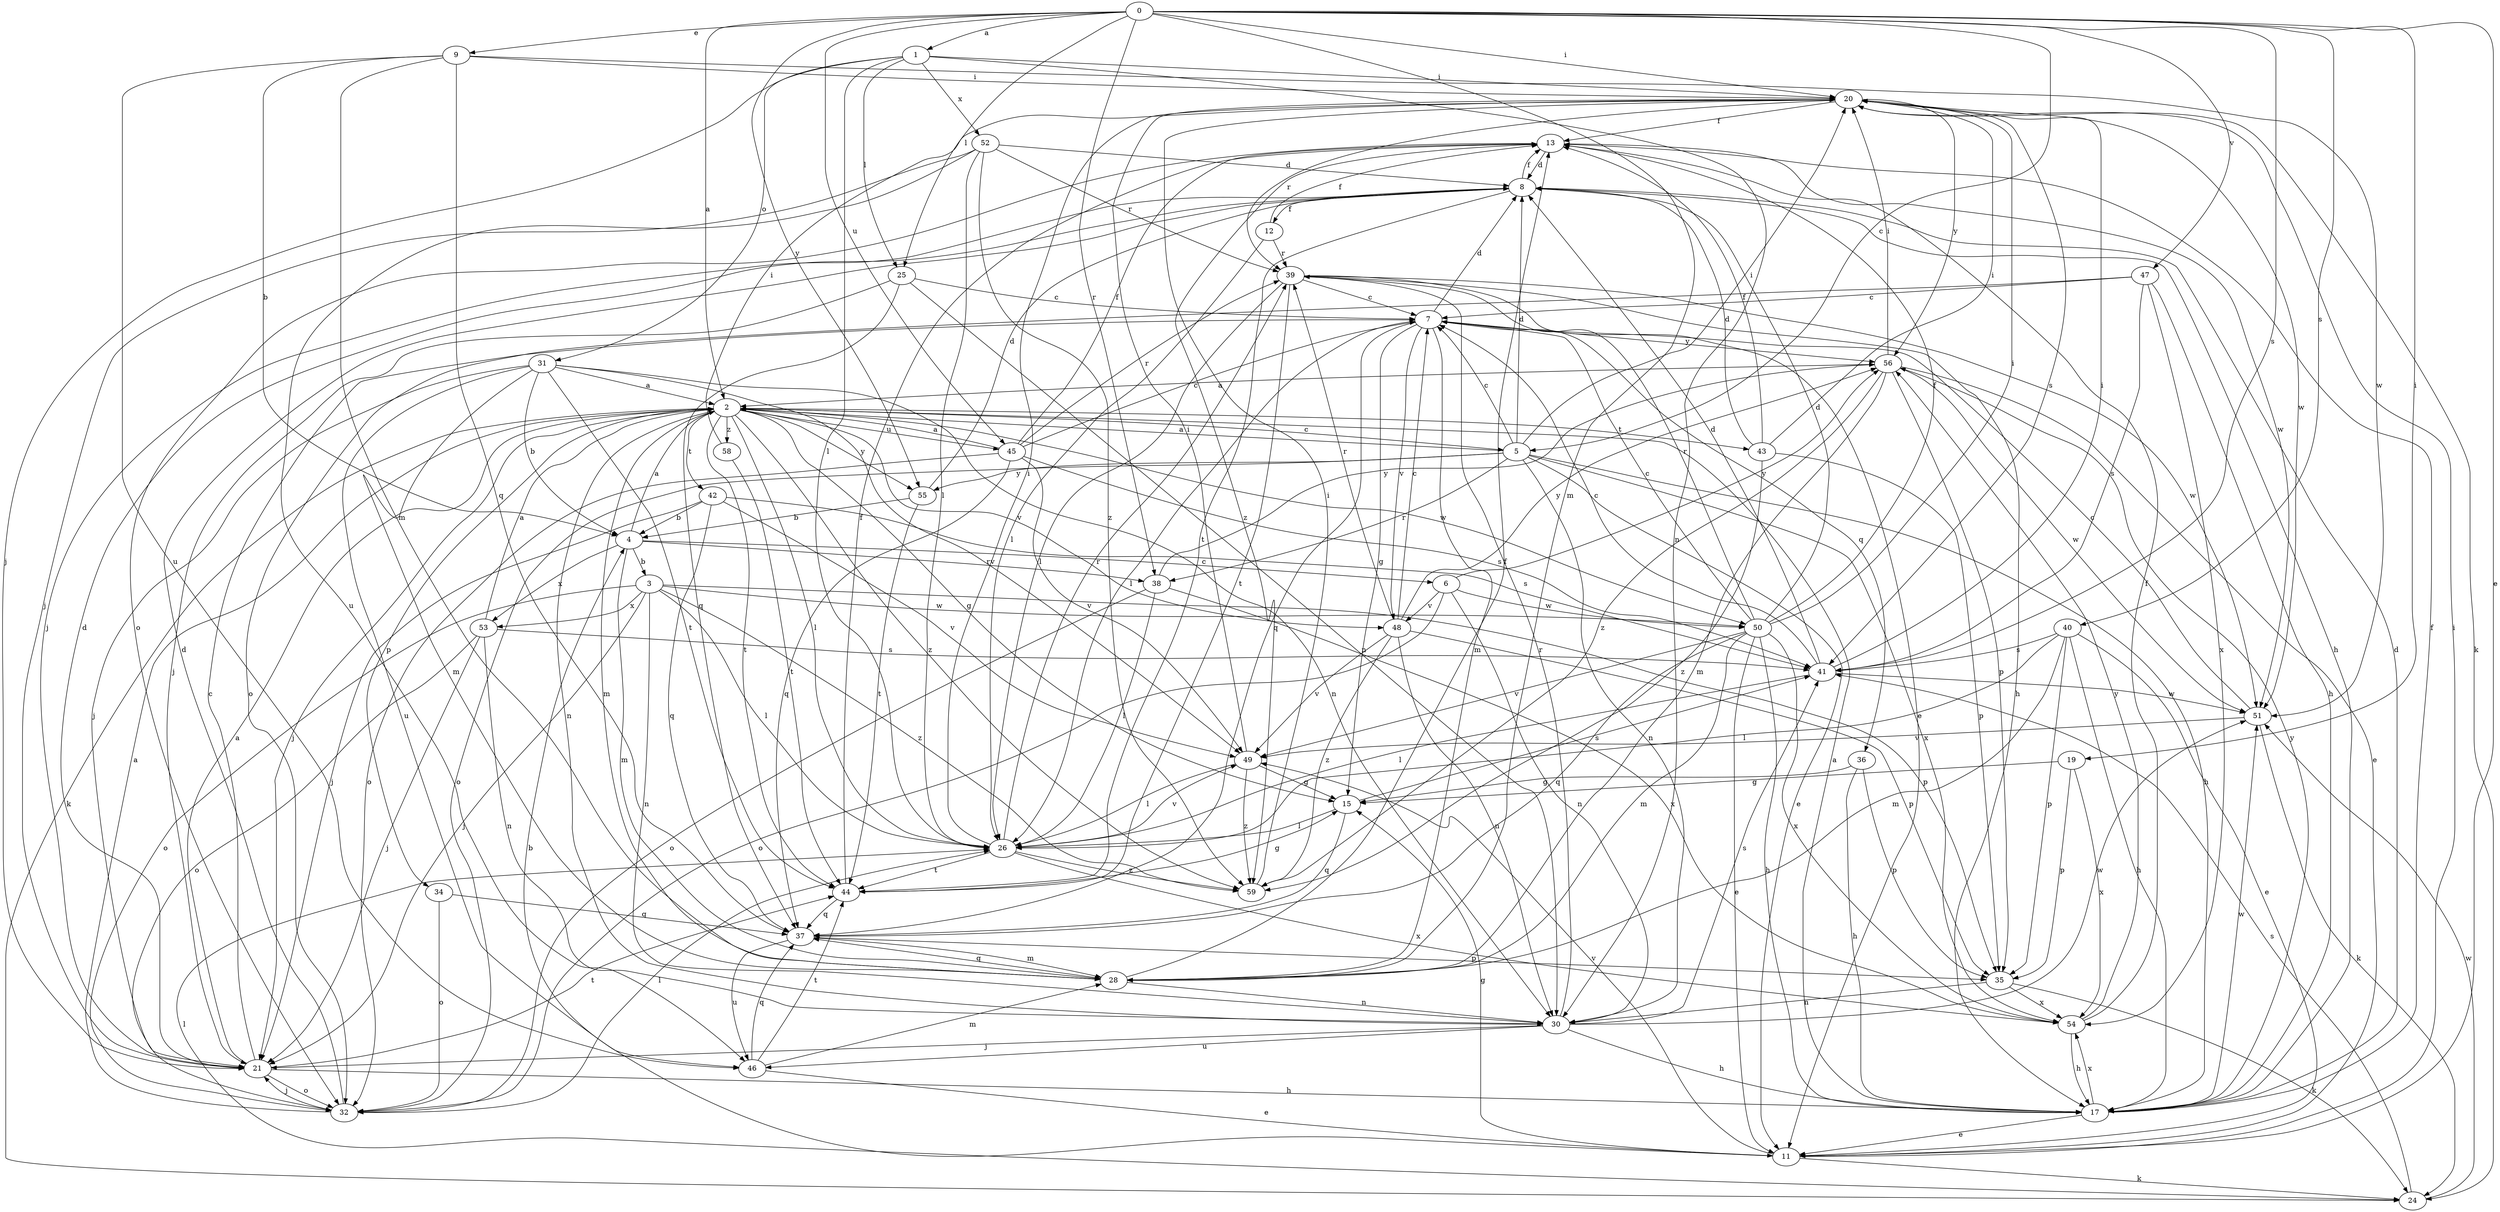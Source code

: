 strict digraph  {
0;
1;
2;
3;
4;
5;
6;
7;
8;
9;
11;
12;
13;
15;
17;
19;
20;
21;
24;
25;
26;
28;
30;
31;
32;
34;
35;
36;
37;
38;
39;
40;
41;
42;
43;
44;
45;
46;
47;
48;
49;
50;
51;
52;
53;
54;
55;
56;
58;
59;
0 -> 1  [label=a];
0 -> 2  [label=a];
0 -> 5  [label=c];
0 -> 9  [label=e];
0 -> 11  [label=e];
0 -> 19  [label=i];
0 -> 20  [label=i];
0 -> 25  [label=l];
0 -> 28  [label=m];
0 -> 38  [label=r];
0 -> 40  [label=s];
0 -> 41  [label=s];
0 -> 45  [label=u];
0 -> 47  [label=v];
0 -> 55  [label=y];
1 -> 20  [label=i];
1 -> 21  [label=j];
1 -> 25  [label=l];
1 -> 26  [label=l];
1 -> 30  [label=n];
1 -> 31  [label=o];
1 -> 52  [label=x];
2 -> 5  [label=c];
2 -> 15  [label=g];
2 -> 21  [label=j];
2 -> 24  [label=k];
2 -> 26  [label=l];
2 -> 28  [label=m];
2 -> 30  [label=n];
2 -> 34  [label=p];
2 -> 42  [label=t];
2 -> 43  [label=t];
2 -> 44  [label=t];
2 -> 45  [label=u];
2 -> 48  [label=v];
2 -> 50  [label=w];
2 -> 55  [label=y];
2 -> 58  [label=z];
2 -> 59  [label=z];
3 -> 21  [label=j];
3 -> 26  [label=l];
3 -> 30  [label=n];
3 -> 32  [label=o];
3 -> 35  [label=p];
3 -> 50  [label=w];
3 -> 53  [label=x];
3 -> 59  [label=z];
4 -> 2  [label=a];
4 -> 3  [label=b];
4 -> 6  [label=c];
4 -> 28  [label=m];
4 -> 38  [label=r];
4 -> 53  [label=x];
5 -> 2  [label=a];
5 -> 7  [label=c];
5 -> 8  [label=d];
5 -> 11  [label=e];
5 -> 17  [label=h];
5 -> 20  [label=i];
5 -> 30  [label=n];
5 -> 32  [label=o];
5 -> 38  [label=r];
5 -> 54  [label=x];
5 -> 55  [label=y];
6 -> 30  [label=n];
6 -> 32  [label=o];
6 -> 48  [label=v];
6 -> 50  [label=w];
6 -> 56  [label=y];
7 -> 8  [label=d];
7 -> 15  [label=g];
7 -> 26  [label=l];
7 -> 28  [label=m];
7 -> 36  [label=q];
7 -> 37  [label=q];
7 -> 48  [label=v];
7 -> 56  [label=y];
8 -> 12  [label=f];
8 -> 13  [label=f];
8 -> 17  [label=h];
8 -> 21  [label=j];
8 -> 44  [label=t];
9 -> 4  [label=b];
9 -> 20  [label=i];
9 -> 28  [label=m];
9 -> 37  [label=q];
9 -> 46  [label=u];
9 -> 51  [label=w];
11 -> 4  [label=b];
11 -> 15  [label=g];
11 -> 20  [label=i];
11 -> 24  [label=k];
11 -> 49  [label=v];
12 -> 13  [label=f];
12 -> 26  [label=l];
12 -> 39  [label=r];
13 -> 8  [label=d];
13 -> 32  [label=o];
13 -> 51  [label=w];
13 -> 59  [label=z];
15 -> 26  [label=l];
15 -> 37  [label=q];
15 -> 41  [label=s];
17 -> 2  [label=a];
17 -> 8  [label=d];
17 -> 11  [label=e];
17 -> 13  [label=f];
17 -> 51  [label=w];
17 -> 54  [label=x];
17 -> 56  [label=y];
19 -> 15  [label=g];
19 -> 35  [label=p];
19 -> 54  [label=x];
20 -> 13  [label=f];
20 -> 24  [label=k];
20 -> 39  [label=r];
20 -> 41  [label=s];
20 -> 51  [label=w];
20 -> 56  [label=y];
21 -> 2  [label=a];
21 -> 7  [label=c];
21 -> 8  [label=d];
21 -> 17  [label=h];
21 -> 32  [label=o];
21 -> 44  [label=t];
24 -> 26  [label=l];
24 -> 41  [label=s];
24 -> 51  [label=w];
25 -> 7  [label=c];
25 -> 21  [label=j];
25 -> 30  [label=n];
25 -> 37  [label=q];
26 -> 20  [label=i];
26 -> 39  [label=r];
26 -> 44  [label=t];
26 -> 49  [label=v];
26 -> 54  [label=x];
26 -> 59  [label=z];
28 -> 13  [label=f];
28 -> 30  [label=n];
28 -> 37  [label=q];
30 -> 17  [label=h];
30 -> 21  [label=j];
30 -> 39  [label=r];
30 -> 41  [label=s];
30 -> 46  [label=u];
30 -> 51  [label=w];
31 -> 2  [label=a];
31 -> 4  [label=b];
31 -> 21  [label=j];
31 -> 28  [label=m];
31 -> 30  [label=n];
31 -> 44  [label=t];
31 -> 46  [label=u];
31 -> 49  [label=v];
32 -> 2  [label=a];
32 -> 8  [label=d];
32 -> 21  [label=j];
32 -> 26  [label=l];
34 -> 32  [label=o];
34 -> 37  [label=q];
35 -> 24  [label=k];
35 -> 30  [label=n];
35 -> 54  [label=x];
36 -> 15  [label=g];
36 -> 17  [label=h];
36 -> 35  [label=p];
37 -> 28  [label=m];
37 -> 35  [label=p];
37 -> 46  [label=u];
38 -> 26  [label=l];
38 -> 32  [label=o];
38 -> 54  [label=x];
38 -> 56  [label=y];
39 -> 7  [label=c];
39 -> 11  [label=e];
39 -> 17  [label=h];
39 -> 26  [label=l];
39 -> 44  [label=t];
39 -> 51  [label=w];
40 -> 11  [label=e];
40 -> 17  [label=h];
40 -> 26  [label=l];
40 -> 28  [label=m];
40 -> 35  [label=p];
40 -> 41  [label=s];
41 -> 7  [label=c];
41 -> 8  [label=d];
41 -> 20  [label=i];
41 -> 26  [label=l];
41 -> 51  [label=w];
42 -> 4  [label=b];
42 -> 21  [label=j];
42 -> 37  [label=q];
42 -> 41  [label=s];
42 -> 49  [label=v];
43 -> 8  [label=d];
43 -> 13  [label=f];
43 -> 20  [label=i];
43 -> 35  [label=p];
43 -> 59  [label=z];
44 -> 13  [label=f];
44 -> 15  [label=g];
44 -> 37  [label=q];
45 -> 2  [label=a];
45 -> 7  [label=c];
45 -> 13  [label=f];
45 -> 32  [label=o];
45 -> 37  [label=q];
45 -> 39  [label=r];
45 -> 41  [label=s];
45 -> 49  [label=v];
46 -> 11  [label=e];
46 -> 28  [label=m];
46 -> 37  [label=q];
46 -> 44  [label=t];
47 -> 7  [label=c];
47 -> 17  [label=h];
47 -> 32  [label=o];
47 -> 41  [label=s];
47 -> 54  [label=x];
48 -> 7  [label=c];
48 -> 30  [label=n];
48 -> 35  [label=p];
48 -> 39  [label=r];
48 -> 49  [label=v];
48 -> 56  [label=y];
48 -> 59  [label=z];
49 -> 15  [label=g];
49 -> 20  [label=i];
49 -> 26  [label=l];
49 -> 59  [label=z];
50 -> 7  [label=c];
50 -> 8  [label=d];
50 -> 11  [label=e];
50 -> 13  [label=f];
50 -> 17  [label=h];
50 -> 20  [label=i];
50 -> 28  [label=m];
50 -> 37  [label=q];
50 -> 39  [label=r];
50 -> 49  [label=v];
50 -> 54  [label=x];
51 -> 7  [label=c];
51 -> 24  [label=k];
51 -> 49  [label=v];
52 -> 8  [label=d];
52 -> 21  [label=j];
52 -> 26  [label=l];
52 -> 39  [label=r];
52 -> 46  [label=u];
52 -> 59  [label=z];
53 -> 2  [label=a];
53 -> 21  [label=j];
53 -> 30  [label=n];
53 -> 32  [label=o];
53 -> 41  [label=s];
54 -> 13  [label=f];
54 -> 17  [label=h];
54 -> 56  [label=y];
55 -> 4  [label=b];
55 -> 8  [label=d];
55 -> 44  [label=t];
56 -> 2  [label=a];
56 -> 11  [label=e];
56 -> 20  [label=i];
56 -> 28  [label=m];
56 -> 35  [label=p];
56 -> 51  [label=w];
56 -> 59  [label=z];
58 -> 20  [label=i];
58 -> 44  [label=t];
59 -> 20  [label=i];
}
